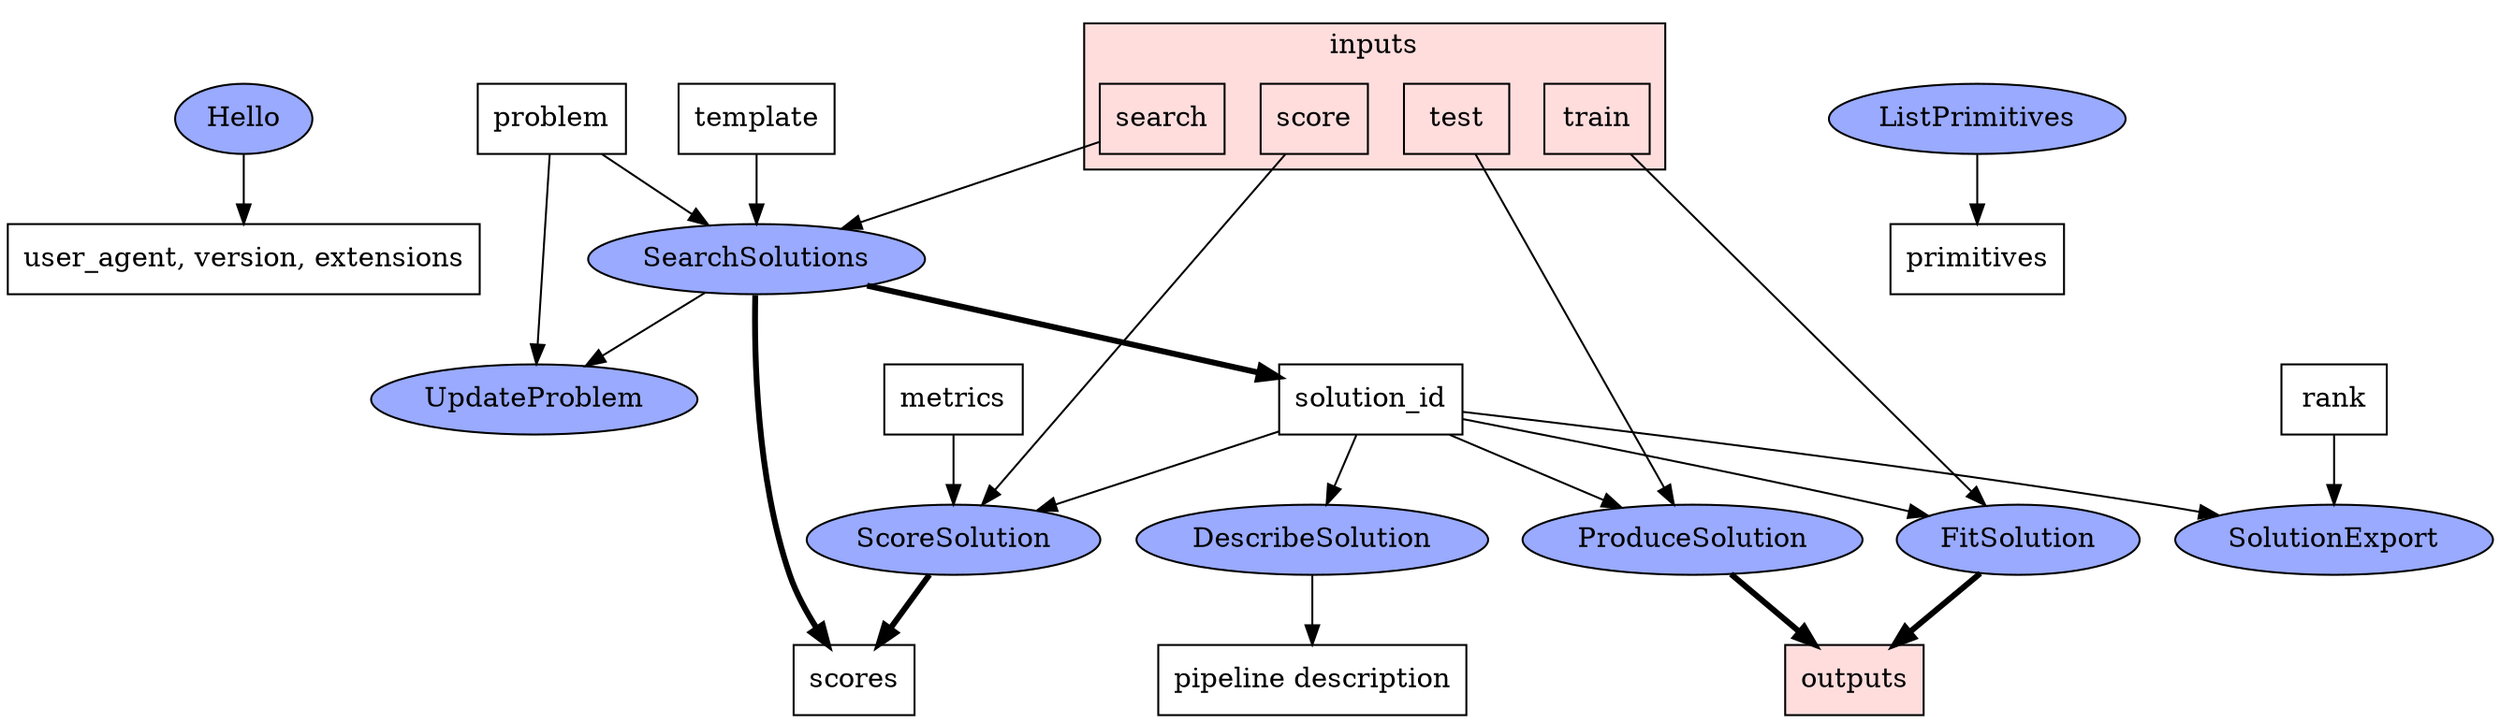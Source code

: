 digraph G {
  compound=true;

  node [style="filled", fillcolor="#99aaff", shape="ellipse"];
  Hello;
  SearchSolutions;
  DescribeSolution;
  ScoreSolution;
  FitSolution;
  ProduceSolution;
  SolutionExport;
  UpdateProblem;
  ListPrimitives;

  node [style="filled", fillcolor="#ffdddd", shape="rectangle"];
  "outputs";

  subgraph cluster0 {
      label="inputs";
      style="filled";
      fillcolor="#ffdddd";
      shape="rectangle";
      node [style="filled", fillcolor="#ffdddd", shape="rectangle"];
      search;
      train;
      score;
      test;
  }

  node [style="filled", fillcolor="#ffffff", shape="rectangle"];

  Hello -> "user_agent, version, extensions";
  template -> SearchSolutions;
  problem -> SearchSolutions;
  search -> SearchSolutions;
  SearchSolutions -> solution_id [penwidth=3.0];
  SearchSolutions -> scores [penwidth=3.0];
  solution_id -> DescribeSolution;
  DescribeSolution -> "pipeline description";
  solution_id -> ScoreSolution;
  score -> ScoreSolution;
  metrics -> ScoreSolution;
  ScoreSolution -> scores [penwidth=3.0];
  solution_id -> FitSolution;
  train -> FitSolution
  FitSolution -> outputs [penwidth=3.0];
  solution_id -> ProduceSolution;
  test -> ProduceSolution;
  ProduceSolution -> outputs [penwidth=3.0];
  solution_id -> SolutionExport;
  rank -> SolutionExport
  SearchSolutions -> UpdateProblem;
  problem -> UpdateProblem;
  ListPrimitives -> primitives;
}
